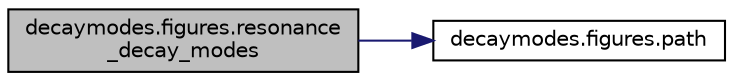 digraph "decaymodes.figures.resonance_decay_modes"
{
 // INTERACTIVE_SVG=YES
 // LATEX_PDF_SIZE
  edge [fontname="Helvetica",fontsize="10",labelfontname="Helvetica",labelfontsize="10"];
  node [fontname="Helvetica",fontsize="10",shape=record];
  rankdir="LR";
  Node1 [label="decaymodes.figures.resonance\l_decay_modes",height=0.2,width=0.4,color="black", fillcolor="grey75", style="filled", fontcolor="black",tooltip=" "];
  Node1 -> Node2 [color="midnightblue",fontsize="10",style="solid",fontname="Helvetica"];
  Node2 [label="decaymodes.figures.path",height=0.2,width=0.4,color="black", fillcolor="white", style="filled",URL="$namespacedecaymodes_1_1figures.html#a696058314377fb034c6d1e4c71a9b73e",tooltip=" "];
}
